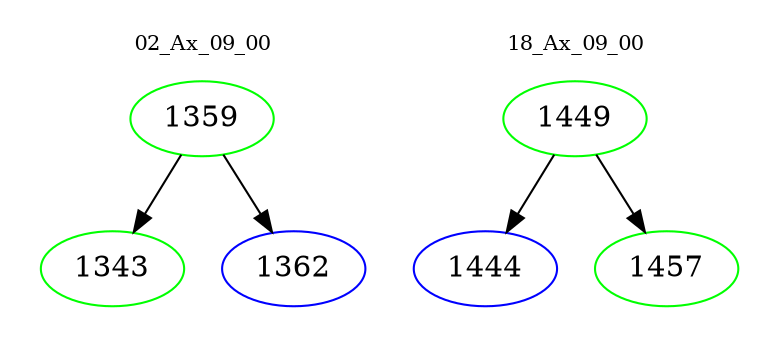 digraph{
subgraph cluster_0 {
color = white
label = "02_Ax_09_00";
fontsize=10;
T0_1359 [label="1359", color="green"]
T0_1359 -> T0_1343 [color="black"]
T0_1343 [label="1343", color="green"]
T0_1359 -> T0_1362 [color="black"]
T0_1362 [label="1362", color="blue"]
}
subgraph cluster_1 {
color = white
label = "18_Ax_09_00";
fontsize=10;
T1_1449 [label="1449", color="green"]
T1_1449 -> T1_1444 [color="black"]
T1_1444 [label="1444", color="blue"]
T1_1449 -> T1_1457 [color="black"]
T1_1457 [label="1457", color="green"]
}
}

